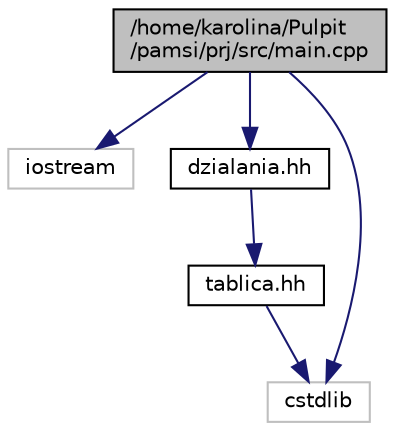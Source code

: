 digraph "/home/karolina/Pulpit/pamsi/prj/src/main.cpp"
{
  edge [fontname="Helvetica",fontsize="10",labelfontname="Helvetica",labelfontsize="10"];
  node [fontname="Helvetica",fontsize="10",shape=record];
  Node1 [label="/home/karolina/Pulpit\l/pamsi/prj/src/main.cpp",height=0.2,width=0.4,color="black", fillcolor="grey75", style="filled" fontcolor="black"];
  Node1 -> Node2 [color="midnightblue",fontsize="10",style="solid",fontname="Helvetica"];
  Node2 [label="iostream",height=0.2,width=0.4,color="grey75", fillcolor="white", style="filled"];
  Node1 -> Node3 [color="midnightblue",fontsize="10",style="solid",fontname="Helvetica"];
  Node3 [label="dzialania.hh",height=0.2,width=0.4,color="black", fillcolor="white", style="filled",URL="$dzialania_8hh.html"];
  Node3 -> Node4 [color="midnightblue",fontsize="10",style="solid",fontname="Helvetica"];
  Node4 [label="tablica.hh",height=0.2,width=0.4,color="black", fillcolor="white", style="filled",URL="$tablica_8hh.html"];
  Node4 -> Node5 [color="midnightblue",fontsize="10",style="solid",fontname="Helvetica"];
  Node5 [label="cstdlib",height=0.2,width=0.4,color="grey75", fillcolor="white", style="filled"];
  Node1 -> Node5 [color="midnightblue",fontsize="10",style="solid",fontname="Helvetica"];
}
